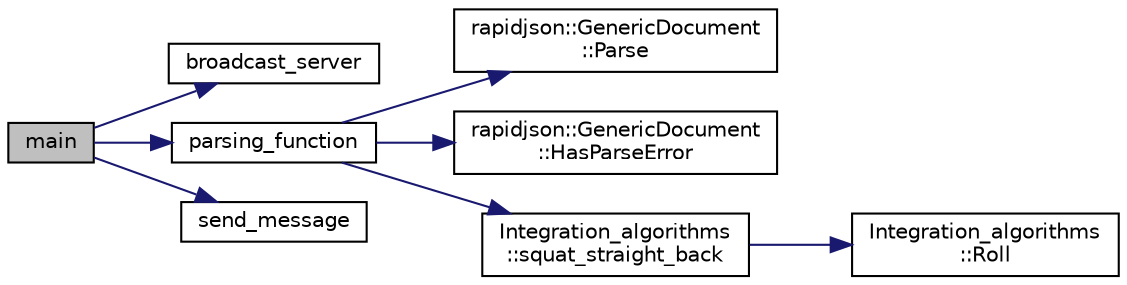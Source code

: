 digraph "main"
{
 // INTERACTIVE_SVG=YES
 // LATEX_PDF_SIZE
  edge [fontname="Helvetica",fontsize="10",labelfontname="Helvetica",labelfontsize="10"];
  node [fontname="Helvetica",fontsize="10",shape=record];
  rankdir="LR";
  Node3 [label="main",height=0.2,width=0.4,color="black", fillcolor="grey75", style="filled", fontcolor="black",tooltip=" "];
  Node3 -> Node4 [color="midnightblue",fontsize="10",style="solid",fontname="Helvetica"];
  Node4 [label="broadcast_server",height=0.2,width=0.4,color="black", fillcolor="white", style="filled",URL="$train-_a-wear__server_8cpp.html#a0fca5c05bd3ddbf5a153d3b9d43c25f1",tooltip=" "];
  Node3 -> Node5 [color="midnightblue",fontsize="10",style="solid",fontname="Helvetica"];
  Node5 [label="parsing_function",height=0.2,width=0.4,color="black", fillcolor="white", style="filled",URL="$train-_a-wear__server_8cpp.html#acdb6c6606c64b3a5b7b952f030fb5b4e",tooltip=" "];
  Node5 -> Node6 [color="midnightblue",fontsize="10",style="solid",fontname="Helvetica"];
  Node6 [label="rapidjson::GenericDocument\l::Parse",height=0.2,width=0.4,color="black", fillcolor="white", style="filled",URL="$classrapidjson_1_1_generic_document.html#aea842b533a858c9a3861451ad9e8642c",tooltip="Parse JSON text from a read-only string (with Encoding conversion)"];
  Node5 -> Node7 [color="midnightblue",fontsize="10",style="solid",fontname="Helvetica"];
  Node7 [label="rapidjson::GenericDocument\l::HasParseError",height=0.2,width=0.4,color="black", fillcolor="white", style="filled",URL="$classrapidjson_1_1_generic_document.html#a7607bb42b51547e44bfd4cab35d8f20e",tooltip="Whether a parse error has occurred in the last parsing."];
  Node5 -> Node8 [color="midnightblue",fontsize="10",style="solid",fontname="Helvetica"];
  Node8 [label="Integration_algorithms\l::squat_straight_back",height=0.2,width=0.4,color="black", fillcolor="white", style="filled",URL="$class_integration__algorithms.html#a1e3abc78c151732e013b41fa0300a6f0",tooltip="Algorithm checking for back rotation during squats."];
  Node8 -> Node9 [color="midnightblue",fontsize="10",style="solid",fontname="Helvetica"];
  Node9 [label="Integration_algorithms\l::Roll",height=0.2,width=0.4,color="black", fillcolor="white", style="filled",URL="$class_integration__algorithms.html#a5edf31b0eb679866bc9426dcae975df5",tooltip="Calculation of the roll (y-axis sensor rotation)"];
  Node3 -> Node10 [color="midnightblue",fontsize="10",style="solid",fontname="Helvetica"];
  Node10 [label="send_message",height=0.2,width=0.4,color="black", fillcolor="white", style="filled",URL="$train-_a-wear__server_8cpp.html#a95b7d8dc0b0f9099cbd8370e65e36ebd",tooltip=" "];
}
